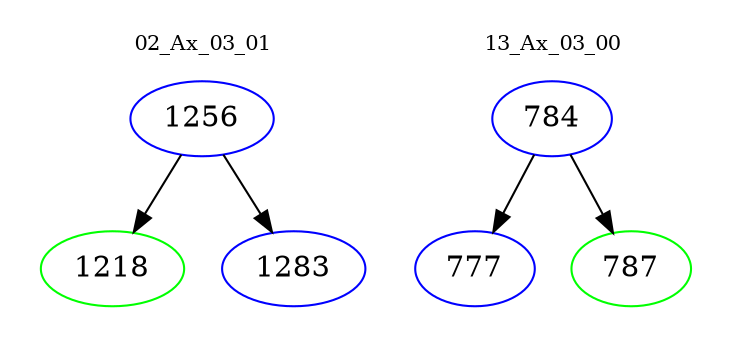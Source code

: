 digraph{
subgraph cluster_0 {
color = white
label = "02_Ax_03_01";
fontsize=10;
T0_1256 [label="1256", color="blue"]
T0_1256 -> T0_1218 [color="black"]
T0_1218 [label="1218", color="green"]
T0_1256 -> T0_1283 [color="black"]
T0_1283 [label="1283", color="blue"]
}
subgraph cluster_1 {
color = white
label = "13_Ax_03_00";
fontsize=10;
T1_784 [label="784", color="blue"]
T1_784 -> T1_777 [color="black"]
T1_777 [label="777", color="blue"]
T1_784 -> T1_787 [color="black"]
T1_787 [label="787", color="green"]
}
}
